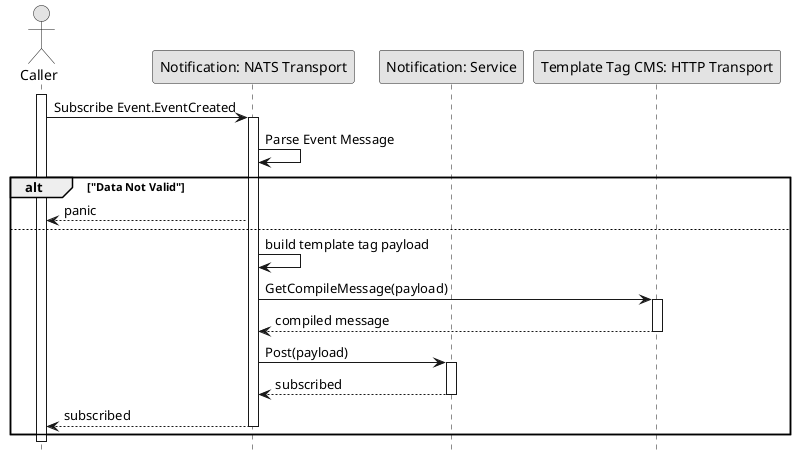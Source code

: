@startuml NOTIFICATION_SubscribeEventCreated

skinparam Monochrome true
skinparam Shadowing false
hide footbox

actor "Caller" as Caller
participant "Notification: NATS Transport" as NotificationNATSTransport
participant "Notification: Service" as NotificationService
participant "Template Tag CMS: HTTP Transport" as TTCMSHTTPTransport

activate Caller

Caller->NotificationNATSTransport: Subscribe Event.EventCreated
activate NotificationNATSTransport
NotificationNATSTransport->NotificationNATSTransport: Parse Event Message

alt "Data Not Valid"
    NotificationNATSTransport-->Caller: panic
else
    NotificationNATSTransport->NotificationNATSTransport: build template tag payload
    NotificationNATSTransport->TTCMSHTTPTransport: GetCompileMessage(payload)
    activate TTCMSHTTPTransport
    TTCMSHTTPTransport-->NotificationNATSTransport: compiled message
    deactivate TTCMSHTTPTransport
    NotificationNATSTransport->NotificationService: Post(payload)
    activate NotificationService
    NotificationService-->NotificationNATSTransport: subscribed
    deactivate NotificationService
    NotificationNATSTransport-->Caller: subscribed
    deactivate NotificationNATSTransport
end

deactivate Caller

@enduml